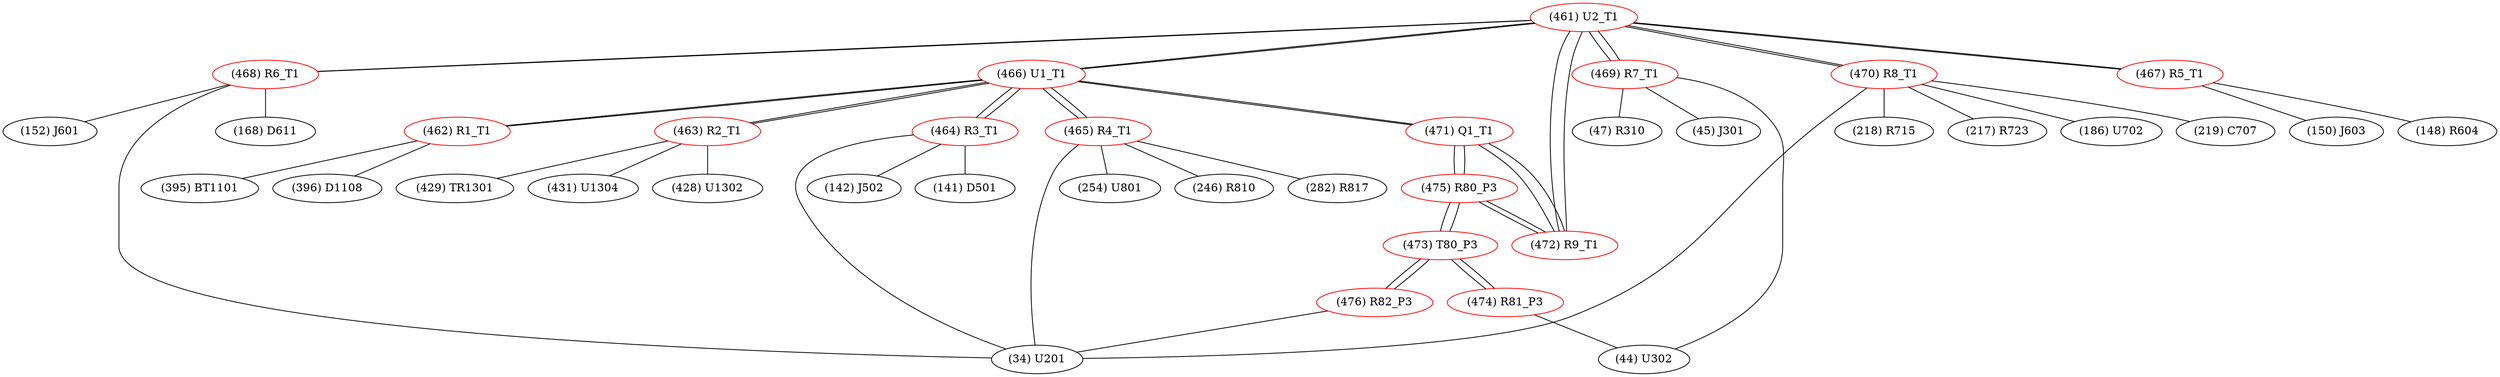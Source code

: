 graph {
	461 [label="(461) U2_T1" color=red]
	470 [label="(470) R8_T1"]
	469 [label="(469) R7_T1"]
	468 [label="(468) R6_T1"]
	467 [label="(467) R5_T1"]
	466 [label="(466) U1_T1"]
	472 [label="(472) R9_T1"]
	462 [label="(462) R1_T1" color=red]
	395 [label="(395) BT1101"]
	396 [label="(396) D1108"]
	466 [label="(466) U1_T1"]
	463 [label="(463) R2_T1" color=red]
	431 [label="(431) U1304"]
	428 [label="(428) U1302"]
	429 [label="(429) TR1301"]
	466 [label="(466) U1_T1"]
	464 [label="(464) R3_T1" color=red]
	34 [label="(34) U201"]
	141 [label="(141) D501"]
	142 [label="(142) J502"]
	466 [label="(466) U1_T1"]
	465 [label="(465) R4_T1" color=red]
	282 [label="(282) R817"]
	254 [label="(254) U801"]
	34 [label="(34) U201"]
	246 [label="(246) R810"]
	466 [label="(466) U1_T1"]
	466 [label="(466) U1_T1" color=red]
	461 [label="(461) U2_T1"]
	464 [label="(464) R3_T1"]
	463 [label="(463) R2_T1"]
	462 [label="(462) R1_T1"]
	471 [label="(471) Q1_T1"]
	465 [label="(465) R4_T1"]
	467 [label="(467) R5_T1" color=red]
	150 [label="(150) J603"]
	148 [label="(148) R604"]
	461 [label="(461) U2_T1"]
	468 [label="(468) R6_T1" color=red]
	34 [label="(34) U201"]
	168 [label="(168) D611"]
	152 [label="(152) J601"]
	461 [label="(461) U2_T1"]
	469 [label="(469) R7_T1" color=red]
	45 [label="(45) J301"]
	44 [label="(44) U302"]
	47 [label="(47) R310"]
	461 [label="(461) U2_T1"]
	470 [label="(470) R8_T1" color=red]
	186 [label="(186) U702"]
	219 [label="(219) C707"]
	218 [label="(218) R715"]
	217 [label="(217) R723"]
	34 [label="(34) U201"]
	461 [label="(461) U2_T1"]
	471 [label="(471) Q1_T1" color=red]
	466 [label="(466) U1_T1"]
	475 [label="(475) R80_P3"]
	472 [label="(472) R9_T1"]
	472 [label="(472) R9_T1" color=red]
	461 [label="(461) U2_T1"]
	475 [label="(475) R80_P3"]
	471 [label="(471) Q1_T1"]
	473 [label="(473) T80_P3" color=red]
	474 [label="(474) R81_P3"]
	476 [label="(476) R82_P3"]
	475 [label="(475) R80_P3"]
	474 [label="(474) R81_P3" color=red]
	44 [label="(44) U302"]
	473 [label="(473) T80_P3"]
	475 [label="(475) R80_P3" color=red]
	472 [label="(472) R9_T1"]
	471 [label="(471) Q1_T1"]
	473 [label="(473) T80_P3"]
	476 [label="(476) R82_P3" color=red]
	34 [label="(34) U201"]
	473 [label="(473) T80_P3"]
	461 -- 470
	461 -- 469
	461 -- 468
	461 -- 467
	461 -- 466
	461 -- 472
	462 -- 395
	462 -- 396
	462 -- 466
	463 -- 431
	463 -- 428
	463 -- 429
	463 -- 466
	464 -- 34
	464 -- 141
	464 -- 142
	464 -- 466
	465 -- 282
	465 -- 254
	465 -- 34
	465 -- 246
	465 -- 466
	466 -- 461
	466 -- 464
	466 -- 463
	466 -- 462
	466 -- 471
	466 -- 465
	467 -- 150
	467 -- 148
	467 -- 461
	468 -- 34
	468 -- 168
	468 -- 152
	468 -- 461
	469 -- 45
	469 -- 44
	469 -- 47
	469 -- 461
	470 -- 186
	470 -- 219
	470 -- 218
	470 -- 217
	470 -- 34
	470 -- 461
	471 -- 466
	471 -- 475
	471 -- 472
	472 -- 461
	472 -- 475
	472 -- 471
	473 -- 474
	473 -- 476
	473 -- 475
	474 -- 44
	474 -- 473
	475 -- 472
	475 -- 471
	475 -- 473
	476 -- 34
	476 -- 473
}